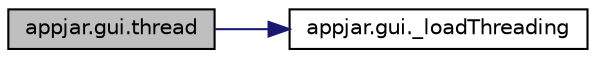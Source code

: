 digraph "appjar.gui.thread"
{
  edge [fontname="Helvetica",fontsize="10",labelfontname="Helvetica",labelfontsize="10"];
  node [fontname="Helvetica",fontsize="10",shape=record];
  rankdir="LR";
  Node2153 [label="appjar.gui.thread",height=0.2,width=0.4,color="black", fillcolor="grey75", style="filled", fontcolor="black"];
  Node2153 -> Node2154 [color="midnightblue",fontsize="10",style="solid",fontname="Helvetica"];
  Node2154 [label="appjar.gui._loadThreading",height=0.2,width=0.4,color="black", fillcolor="white", style="filled",URL="$classappjar_1_1gui.html#af7f64c964f3488ca8c13296f8c683b0c"];
}

